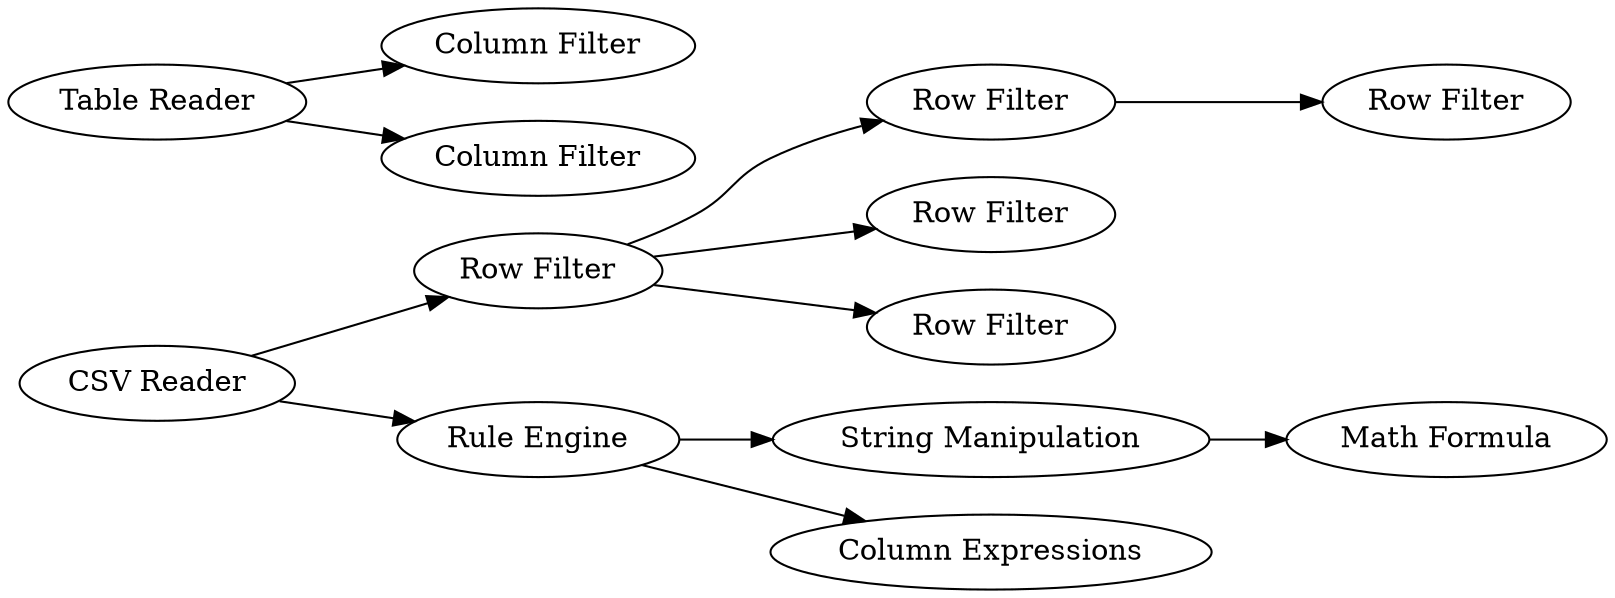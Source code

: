 digraph {
	25 -> 2
	28 -> 29
	27 -> 30
	25 -> 27
	11 -> 12
	2 -> 3
	2 -> 5
	26 -> 23
	27 -> 28
	26 -> 24
	2 -> 11
	5 [label="Row Filter"]
	24 [label="Column Filter"]
	27 [label="Rule Engine"]
	29 [label="Math Formula"]
	28 [label="String Manipulation"]
	11 [label="Row Filter"]
	26 [label="Table Reader"]
	23 [label="Column Filter"]
	25 [label="CSV Reader"]
	30 [label="Column Expressions"]
	3 [label="Row Filter"]
	2 [label="Row Filter"]
	12 [label="Row Filter"]
	rankdir=LR
}
